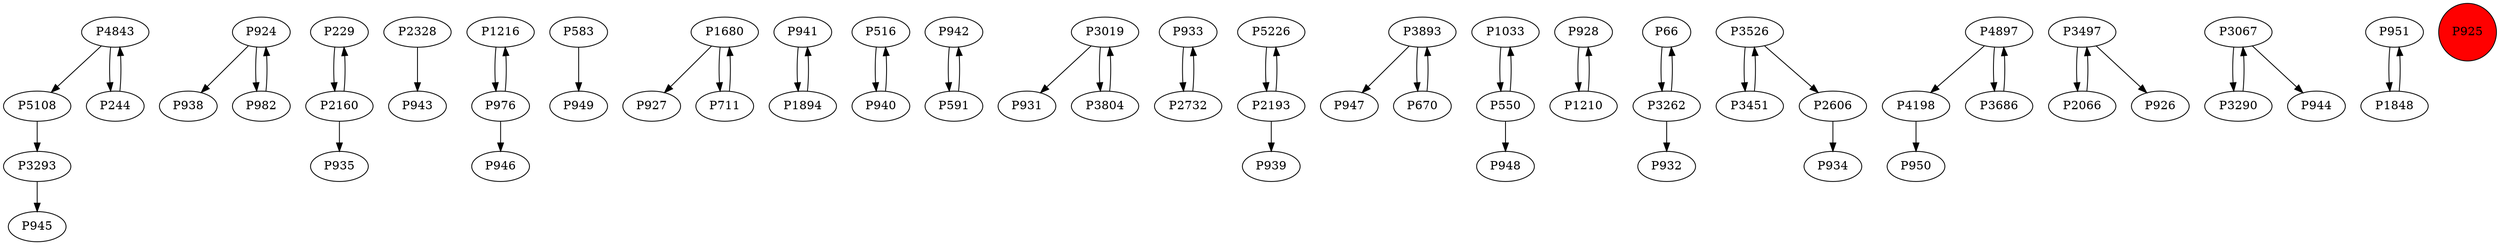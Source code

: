 digraph {
	P3293 -> P945
	P924 -> P938
	P229 -> P2160
	P2328 -> P943
	P1216 -> P976
	P583 -> P949
	P1680 -> P927
	P2160 -> P935
	P5108 -> P3293
	P941 -> P1894
	P516 -> P940
	P942 -> P591
	P3019 -> P931
	P2160 -> P229
	P933 -> P2732
	P5226 -> P2193
	P924 -> P982
	P3893 -> P947
	P1033 -> P550
	P928 -> P1210
	P711 -> P1680
	P66 -> P3262
	P670 -> P3893
	P3893 -> P670
	P3262 -> P932
	P2732 -> P933
	P2606 -> P934
	P982 -> P924
	P4198 -> P950
	P1680 -> P711
	P3804 -> P3019
	P550 -> P1033
	P3262 -> P66
	P4897 -> P3686
	P3497 -> P2066
	P3067 -> P3290
	P4897 -> P4198
	P550 -> P948
	P4843 -> P5108
	P591 -> P942
	P1894 -> P941
	P976 -> P946
	P2193 -> P939
	P976 -> P1216
	P1210 -> P928
	P3497 -> P926
	P2066 -> P3497
	P2193 -> P5226
	P951 -> P1848
	P3686 -> P4897
	P3290 -> P3067
	P3451 -> P3526
	P4843 -> P244
	P3526 -> P3451
	P3526 -> P2606
	P3019 -> P3804
	P1848 -> P951
	P940 -> P516
	P244 -> P4843
	P3067 -> P944
	P925 [shape=circle]
	P925 [style=filled]
	P925 [fillcolor=red]
}